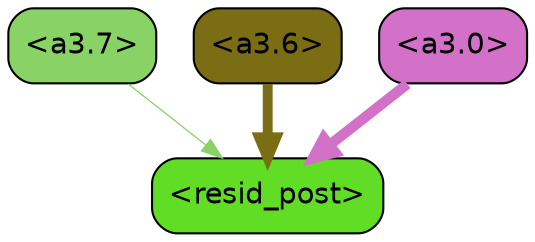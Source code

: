 strict digraph "" {
	graph [bgcolor=transparent,
		layout=dot,
		overlap=false,
		splines=true
	];
	"<a3.7>"	[color=black,
		fillcolor="#88d266",
		fontname=Helvetica,
		shape=box,
		style="filled, rounded"];
	"<resid_post>"	[color=black,
		fillcolor="#62dd26",
		fontname=Helvetica,
		shape=box,
		style="filled, rounded"];
	"<a3.7>" -> "<resid_post>"	[color="#88d266",
		penwidth=0.6];
	"<a3.6>"	[color=black,
		fillcolor="#7b6d14",
		fontname=Helvetica,
		shape=box,
		style="filled, rounded"];
	"<a3.6>" -> "<resid_post>"	[color="#7b6d14",
		penwidth=4.748674273490906];
	"<a3.0>"	[color=black,
		fillcolor="#d371c8",
		fontname=Helvetica,
		shape=box,
		style="filled, rounded"];
	"<a3.0>" -> "<resid_post>"	[color="#d371c8",
		penwidth=5.004031300544739];
}
